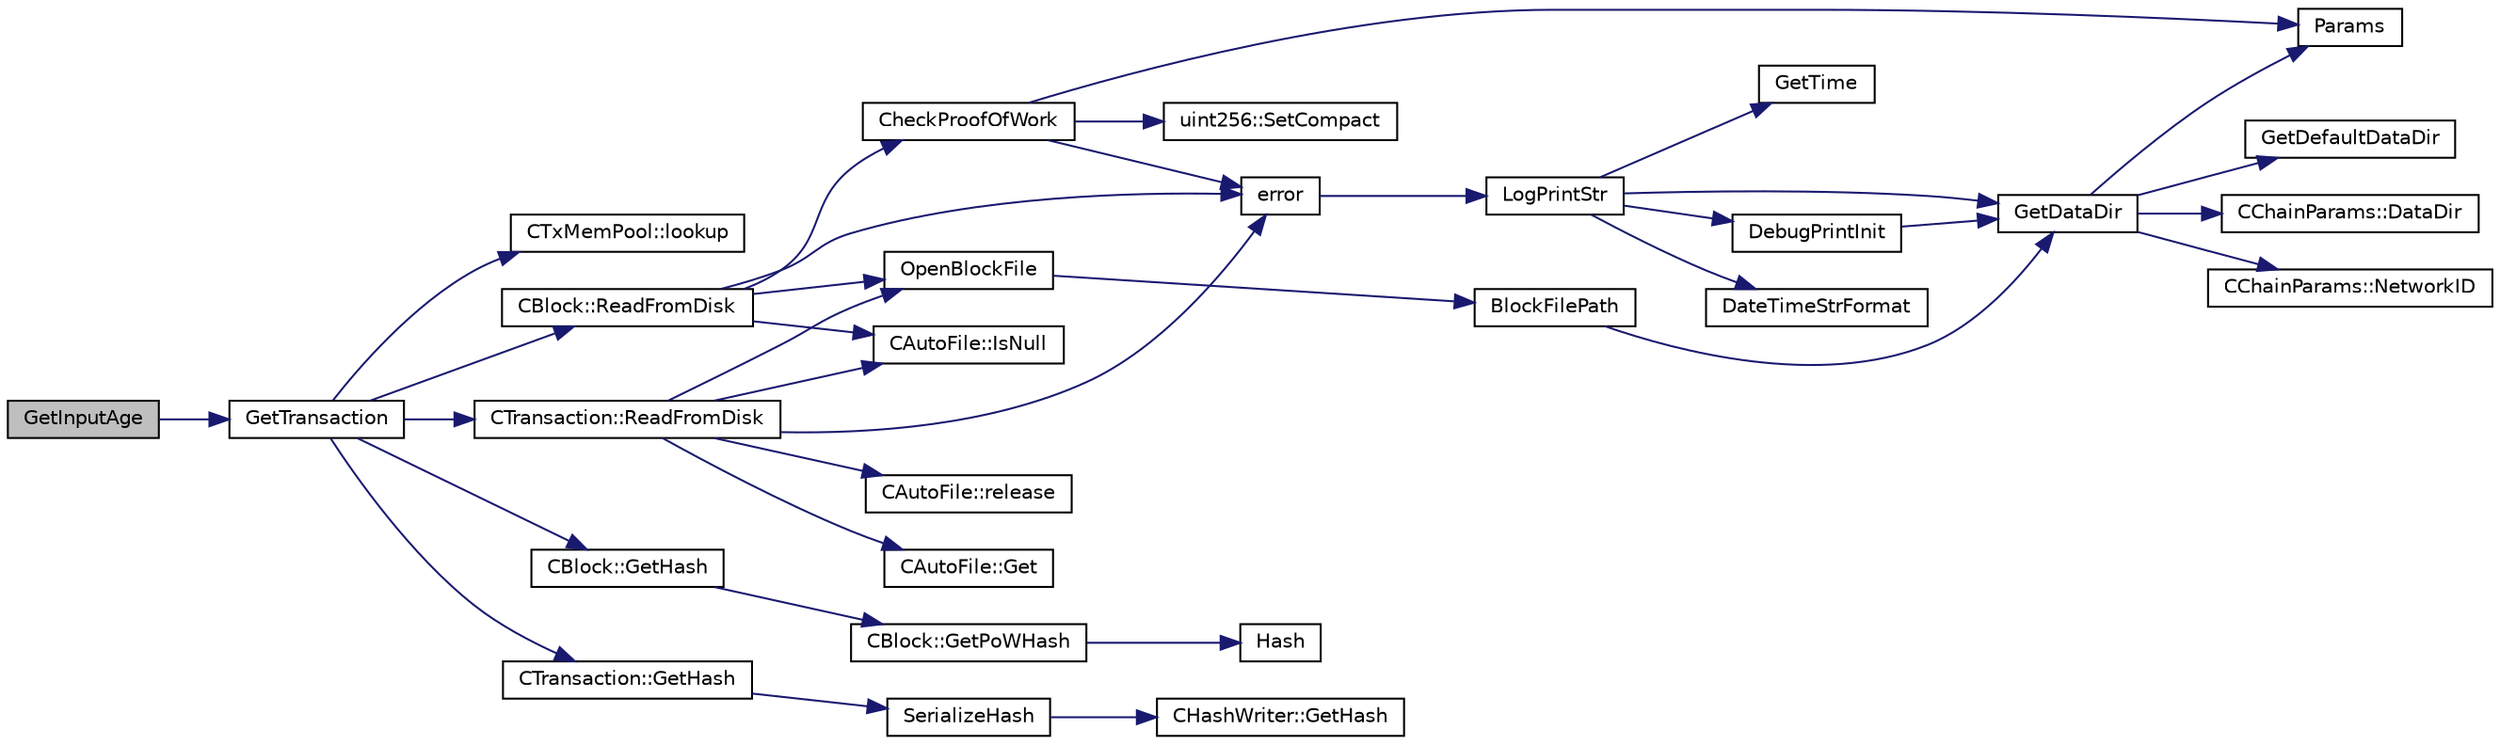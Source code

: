 digraph "GetInputAge"
{
  edge [fontname="Helvetica",fontsize="10",labelfontname="Helvetica",labelfontsize="10"];
  node [fontname="Helvetica",fontsize="10",shape=record];
  rankdir="LR";
  Node1049 [label="GetInputAge",height=0.2,width=0.4,color="black", fillcolor="grey75", style="filled", fontcolor="black"];
  Node1049 -> Node1050 [color="midnightblue",fontsize="10",style="solid",fontname="Helvetica"];
  Node1050 [label="GetTransaction",height=0.2,width=0.4,color="black", fillcolor="white", style="filled",URL="$df/d0a/main_8cpp.html#a7d2a4633e4e0e8e4cb9c881d45a496b5"];
  Node1050 -> Node1051 [color="midnightblue",fontsize="10",style="solid",fontname="Helvetica"];
  Node1051 [label="CTxMemPool::lookup",height=0.2,width=0.4,color="black", fillcolor="white", style="filled",URL="$db/d98/class_c_tx_mem_pool.html#ad6d9966cdeb4b6586f7186e709b4e77e"];
  Node1050 -> Node1052 [color="midnightblue",fontsize="10",style="solid",fontname="Helvetica"];
  Node1052 [label="CTransaction::ReadFromDisk",height=0.2,width=0.4,color="black", fillcolor="white", style="filled",URL="$df/d43/class_c_transaction.html#ad9d526afecbd816c385343f60c5352fd"];
  Node1052 -> Node1053 [color="midnightblue",fontsize="10",style="solid",fontname="Helvetica"];
  Node1053 [label="OpenBlockFile",height=0.2,width=0.4,color="black", fillcolor="white", style="filled",URL="$d4/dbf/main_8h.html#acaa494f20aefb99c5f5f9022a97d0040"];
  Node1053 -> Node1054 [color="midnightblue",fontsize="10",style="solid",fontname="Helvetica"];
  Node1054 [label="BlockFilePath",height=0.2,width=0.4,color="black", fillcolor="white", style="filled",URL="$df/d0a/main_8cpp.html#ac8bea30995cabddbc181f7c3b81340f0"];
  Node1054 -> Node1055 [color="midnightblue",fontsize="10",style="solid",fontname="Helvetica"];
  Node1055 [label="GetDataDir",height=0.2,width=0.4,color="black", fillcolor="white", style="filled",URL="$df/d2d/util_8cpp.html#ab83866a054745d4b30a3948a1b44beba"];
  Node1055 -> Node1056 [color="midnightblue",fontsize="10",style="solid",fontname="Helvetica"];
  Node1056 [label="Params",height=0.2,width=0.4,color="black", fillcolor="white", style="filled",URL="$df/dbf/chainparams_8cpp.html#ace5c5b706d71a324a417dd2db394fd4a",tooltip="Return the currently selected parameters. "];
  Node1055 -> Node1057 [color="midnightblue",fontsize="10",style="solid",fontname="Helvetica"];
  Node1057 [label="CChainParams::NetworkID",height=0.2,width=0.4,color="black", fillcolor="white", style="filled",URL="$d1/d4f/class_c_chain_params.html#a90dc493ec0c0325c98c3ac06eb99862b"];
  Node1055 -> Node1058 [color="midnightblue",fontsize="10",style="solid",fontname="Helvetica"];
  Node1058 [label="GetDefaultDataDir",height=0.2,width=0.4,color="black", fillcolor="white", style="filled",URL="$df/d2d/util_8cpp.html#ab272995de020a3bcbf743be630e485c6"];
  Node1055 -> Node1059 [color="midnightblue",fontsize="10",style="solid",fontname="Helvetica"];
  Node1059 [label="CChainParams::DataDir",height=0.2,width=0.4,color="black", fillcolor="white", style="filled",URL="$d1/d4f/class_c_chain_params.html#a959488b5d8e6fe62857940b831d73a78"];
  Node1052 -> Node1060 [color="midnightblue",fontsize="10",style="solid",fontname="Helvetica"];
  Node1060 [label="CAutoFile::IsNull",height=0.2,width=0.4,color="black", fillcolor="white", style="filled",URL="$df/dc9/class_c_auto_file.html#a7fd47268b6d85a89acafdb73559f8e78",tooltip="Return true if the wrapped FILE* is NULL, false otherwise. "];
  Node1052 -> Node1061 [color="midnightblue",fontsize="10",style="solid",fontname="Helvetica"];
  Node1061 [label="error",height=0.2,width=0.4,color="black", fillcolor="white", style="filled",URL="$d8/d3c/util_8h.html#af8985880cf4ef26df0a5aa2ffcb76662"];
  Node1061 -> Node1062 [color="midnightblue",fontsize="10",style="solid",fontname="Helvetica"];
  Node1062 [label="LogPrintStr",height=0.2,width=0.4,color="black", fillcolor="white", style="filled",URL="$d8/d3c/util_8h.html#afd4c3002b2797c0560adddb6af3ca1da"];
  Node1062 -> Node1063 [color="midnightblue",fontsize="10",style="solid",fontname="Helvetica"];
  Node1063 [label="DebugPrintInit",height=0.2,width=0.4,color="black", fillcolor="white", style="filled",URL="$df/d2d/util_8cpp.html#a751ff5f21d880737811136b5e0bcea12"];
  Node1063 -> Node1055 [color="midnightblue",fontsize="10",style="solid",fontname="Helvetica"];
  Node1062 -> Node1055 [color="midnightblue",fontsize="10",style="solid",fontname="Helvetica"];
  Node1062 -> Node1064 [color="midnightblue",fontsize="10",style="solid",fontname="Helvetica"];
  Node1064 [label="DateTimeStrFormat",height=0.2,width=0.4,color="black", fillcolor="white", style="filled",URL="$df/d2d/util_8cpp.html#a749bc6776c8ec72d7c5e4dea56aee415"];
  Node1062 -> Node1065 [color="midnightblue",fontsize="10",style="solid",fontname="Helvetica"];
  Node1065 [label="GetTime",height=0.2,width=0.4,color="black", fillcolor="white", style="filled",URL="$df/d2d/util_8cpp.html#a46fac5fba8ba905b5f9acb364f5d8c6f"];
  Node1052 -> Node1066 [color="midnightblue",fontsize="10",style="solid",fontname="Helvetica"];
  Node1066 [label="CAutoFile::Get",height=0.2,width=0.4,color="black", fillcolor="white", style="filled",URL="$df/dc9/class_c_auto_file.html#a2c1ad2d25562fea82a54bdef2793a0dd",tooltip="Get wrapped FILE* without transfer of ownership. "];
  Node1052 -> Node1067 [color="midnightblue",fontsize="10",style="solid",fontname="Helvetica"];
  Node1067 [label="CAutoFile::release",height=0.2,width=0.4,color="black", fillcolor="white", style="filled",URL="$df/dc9/class_c_auto_file.html#a25b51d94dc85c4140da0b15494ac9f8a",tooltip="Get wrapped FILE* with transfer of ownership. "];
  Node1050 -> Node1068 [color="midnightblue",fontsize="10",style="solid",fontname="Helvetica"];
  Node1068 [label="CBlock::ReadFromDisk",height=0.2,width=0.4,color="black", fillcolor="white", style="filled",URL="$d3/d51/class_c_block.html#a77a1b1e9902e1e557d762f5a5f325cd8"];
  Node1068 -> Node1053 [color="midnightblue",fontsize="10",style="solid",fontname="Helvetica"];
  Node1068 -> Node1060 [color="midnightblue",fontsize="10",style="solid",fontname="Helvetica"];
  Node1068 -> Node1061 [color="midnightblue",fontsize="10",style="solid",fontname="Helvetica"];
  Node1068 -> Node1069 [color="midnightblue",fontsize="10",style="solid",fontname="Helvetica"];
  Node1069 [label="CheckProofOfWork",height=0.2,width=0.4,color="black", fillcolor="white", style="filled",URL="$d1/d08/proofs_8cpp.html#a20a76dbc6ac5b8a6e0aaef85522b1069",tooltip="Check whether a block hash satisfies the proof-of-work requirement specified by nBits. "];
  Node1069 -> Node1070 [color="midnightblue",fontsize="10",style="solid",fontname="Helvetica"];
  Node1070 [label="uint256::SetCompact",height=0.2,width=0.4,color="black", fillcolor="white", style="filled",URL="$d2/d86/classuint256.html#a54bc91c8535c43f881bba1fdb11ca7fa",tooltip="The \"compact\" format is a representation of a whole number N using an unsigned 32bit number similar t..."];
  Node1069 -> Node1056 [color="midnightblue",fontsize="10",style="solid",fontname="Helvetica"];
  Node1069 -> Node1061 [color="midnightblue",fontsize="10",style="solid",fontname="Helvetica"];
  Node1050 -> Node1071 [color="midnightblue",fontsize="10",style="solid",fontname="Helvetica"];
  Node1071 [label="CBlock::GetHash",height=0.2,width=0.4,color="black", fillcolor="white", style="filled",URL="$d3/d51/class_c_block.html#a681acf1fa72ec2ed6c83ea5afc14e0f3"];
  Node1071 -> Node1072 [color="midnightblue",fontsize="10",style="solid",fontname="Helvetica"];
  Node1072 [label="CBlock::GetPoWHash",height=0.2,width=0.4,color="black", fillcolor="white", style="filled",URL="$d3/d51/class_c_block.html#af203beb528a62ec30b0453cf5d860044"];
  Node1072 -> Node1073 [color="midnightblue",fontsize="10",style="solid",fontname="Helvetica"];
  Node1073 [label="Hash",height=0.2,width=0.4,color="black", fillcolor="white", style="filled",URL="$db/dfb/hash_8h.html#ab3f6c437460137530d86e09c2c102e99"];
  Node1050 -> Node1074 [color="midnightblue",fontsize="10",style="solid",fontname="Helvetica"];
  Node1074 [label="CTransaction::GetHash",height=0.2,width=0.4,color="black", fillcolor="white", style="filled",URL="$df/d43/class_c_transaction.html#a0b46d80e82ca324e82c2ce3fc1492bfa"];
  Node1074 -> Node1075 [color="midnightblue",fontsize="10",style="solid",fontname="Helvetica"];
  Node1075 [label="SerializeHash",height=0.2,width=0.4,color="black", fillcolor="white", style="filled",URL="$db/dfb/hash_8h.html#a6de694e43f17c62025c6883965b65e63"];
  Node1075 -> Node1076 [color="midnightblue",fontsize="10",style="solid",fontname="Helvetica"];
  Node1076 [label="CHashWriter::GetHash",height=0.2,width=0.4,color="black", fillcolor="white", style="filled",URL="$d2/def/class_c_hash_writer.html#ae94a937211502eabf19477630090093a"];
}
